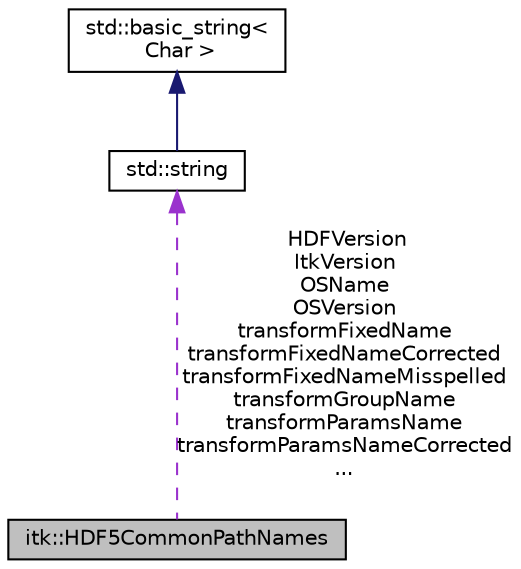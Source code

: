 digraph "itk::HDF5CommonPathNames"
{
 // LATEX_PDF_SIZE
  edge [fontname="Helvetica",fontsize="10",labelfontname="Helvetica",labelfontsize="10"];
  node [fontname="Helvetica",fontsize="10",shape=record];
  Node1 [label="itk::HDF5CommonPathNames",height=0.2,width=0.4,color="black", fillcolor="grey75", style="filled", fontcolor="black",tooltip="Secondary bass class of HDF5CommonPathNames common between templates."];
  Node2 -> Node1 [dir="back",color="darkorchid3",fontsize="10",style="dashed",label=" HDFVersion\nItkVersion\nOSName\nOSVersion\ntransformFixedName\ntransformFixedNameCorrected\ntransformFixedNameMisspelled\ntransformGroupName\ntransformParamsName\ntransformParamsNameCorrected\n..." ,fontname="Helvetica"];
  Node2 [label="std::string",height=0.2,width=0.4,color="black", fillcolor="white", style="filled",tooltip=" "];
  Node3 -> Node2 [dir="back",color="midnightblue",fontsize="10",style="solid",fontname="Helvetica"];
  Node3 [label="std::basic_string\<\l Char \>",height=0.2,width=0.4,color="black", fillcolor="white", style="filled",tooltip=" "];
}

